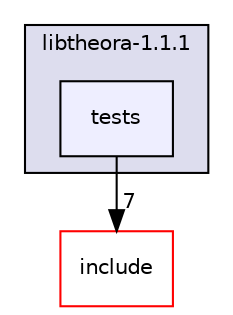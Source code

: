 digraph "theora/libtheora-1.1.1/tests" {
  compound=true
  node [ fontsize="10", fontname="Helvetica"];
  edge [ labelfontsize="10", labelfontname="Helvetica"];
  subgraph clusterdir_67164114db8055b3c4ba793f017b5b87 {
    graph [ bgcolor="#ddddee", pencolor="black", label="libtheora-1.1.1" fontname="Helvetica", fontsize="10", URL="dir_67164114db8055b3c4ba793f017b5b87.html"]
  dir_f40f3846e96579fd0df72ace2bfdd424 [shape=box, label="tests", style="filled", fillcolor="#eeeeff", pencolor="black", URL="dir_f40f3846e96579fd0df72ace2bfdd424.html"];
  }
  dir_660faa87ecdc6733f7471c0aed65ffb2 [shape=box label="include" fillcolor="white" style="filled" color="red" URL="dir_660faa87ecdc6733f7471c0aed65ffb2.html"];
  dir_f40f3846e96579fd0df72ace2bfdd424->dir_660faa87ecdc6733f7471c0aed65ffb2 [headlabel="7", labeldistance=1.5 headhref="dir_001808_001800.html"];
}
